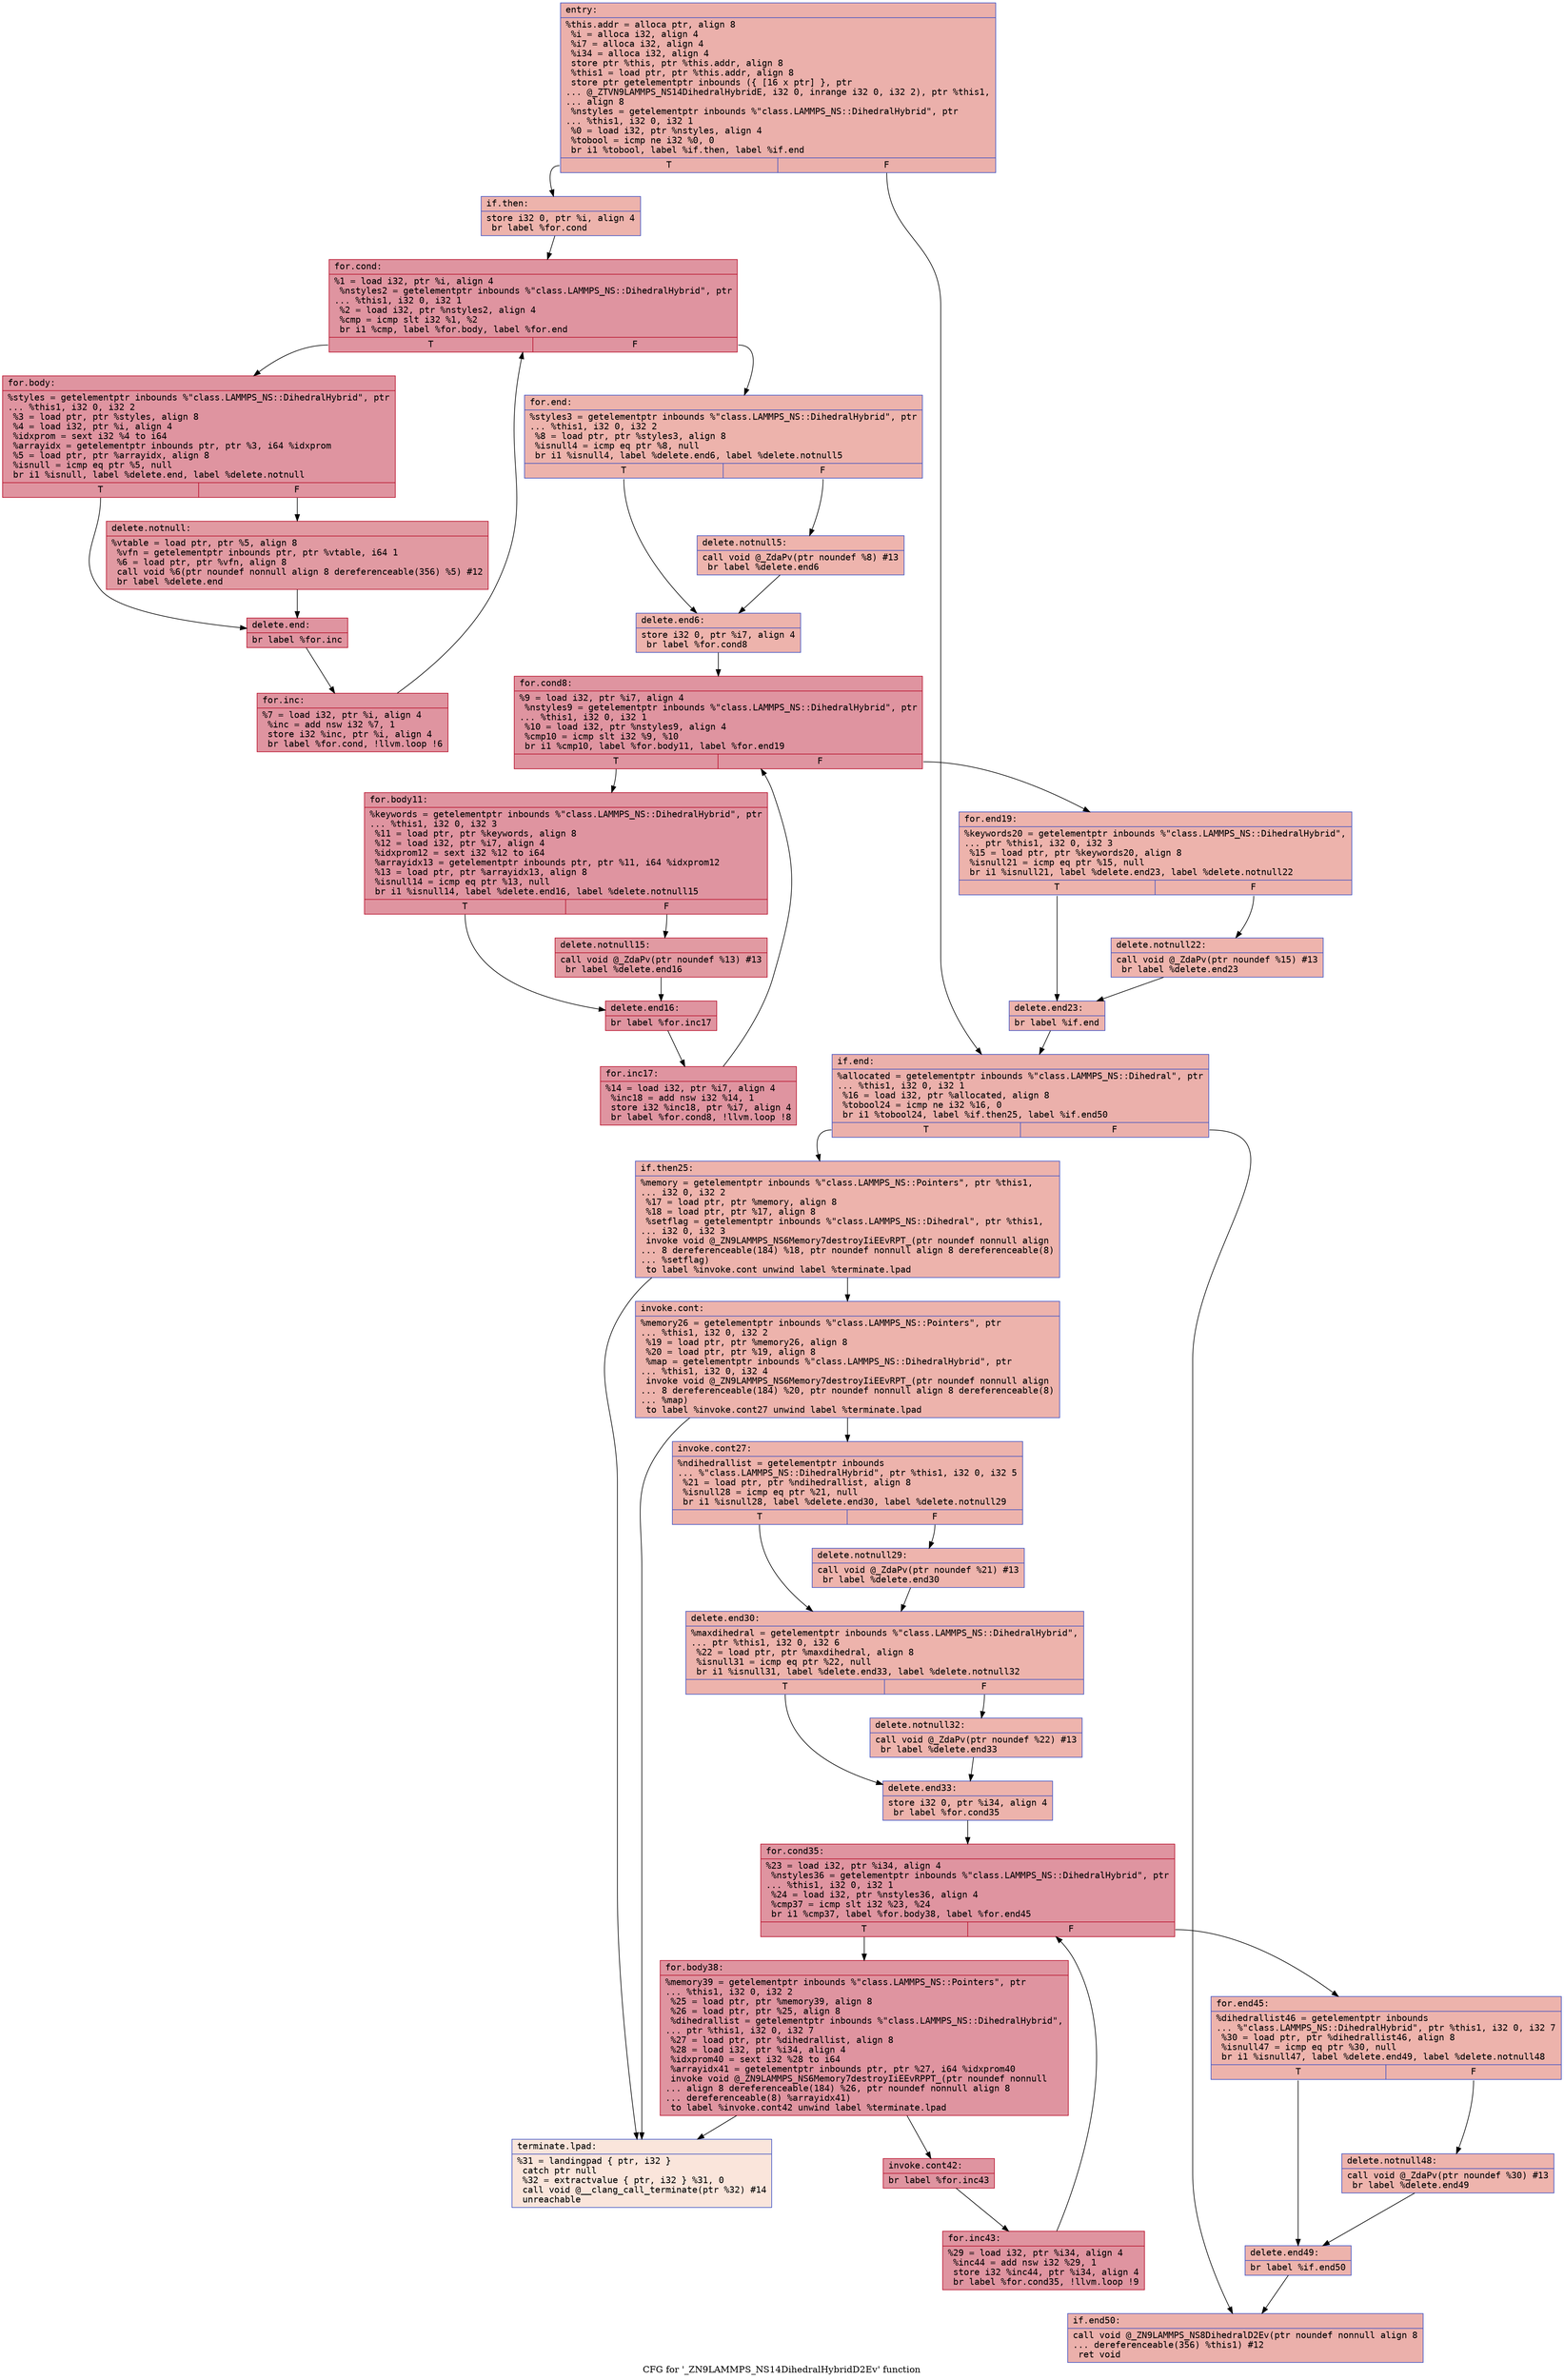 digraph "CFG for '_ZN9LAMMPS_NS14DihedralHybridD2Ev' function" {
	label="CFG for '_ZN9LAMMPS_NS14DihedralHybridD2Ev' function";

	Node0x56273aedcd80 [shape=record,color="#3d50c3ff", style=filled, fillcolor="#d24b4070" fontname="Courier",label="{entry:\l|  %this.addr = alloca ptr, align 8\l  %i = alloca i32, align 4\l  %i7 = alloca i32, align 4\l  %i34 = alloca i32, align 4\l  store ptr %this, ptr %this.addr, align 8\l  %this1 = load ptr, ptr %this.addr, align 8\l  store ptr getelementptr inbounds (\{ [16 x ptr] \}, ptr\l... @_ZTVN9LAMMPS_NS14DihedralHybridE, i32 0, inrange i32 0, i32 2), ptr %this1,\l... align 8\l  %nstyles = getelementptr inbounds %\"class.LAMMPS_NS::DihedralHybrid\", ptr\l... %this1, i32 0, i32 1\l  %0 = load i32, ptr %nstyles, align 4\l  %tobool = icmp ne i32 %0, 0\l  br i1 %tobool, label %if.then, label %if.end\l|{<s0>T|<s1>F}}"];
	Node0x56273aedcd80:s0 -> Node0x56273aedd3e0[tooltip="entry -> if.then\nProbability 62.50%" ];
	Node0x56273aedcd80:s1 -> Node0x56273aedd450[tooltip="entry -> if.end\nProbability 37.50%" ];
	Node0x56273aedd3e0 [shape=record,color="#3d50c3ff", style=filled, fillcolor="#d6524470" fontname="Courier",label="{if.then:\l|  store i32 0, ptr %i, align 4\l  br label %for.cond\l}"];
	Node0x56273aedd3e0 -> Node0x56273aedd670[tooltip="if.then -> for.cond\nProbability 100.00%" ];
	Node0x56273aedd670 [shape=record,color="#b70d28ff", style=filled, fillcolor="#b70d2870" fontname="Courier",label="{for.cond:\l|  %1 = load i32, ptr %i, align 4\l  %nstyles2 = getelementptr inbounds %\"class.LAMMPS_NS::DihedralHybrid\", ptr\l... %this1, i32 0, i32 1\l  %2 = load i32, ptr %nstyles2, align 4\l  %cmp = icmp slt i32 %1, %2\l  br i1 %cmp, label %for.body, label %for.end\l|{<s0>T|<s1>F}}"];
	Node0x56273aedd670:s0 -> Node0x56273aeddb40[tooltip="for.cond -> for.body\nProbability 96.88%" ];
	Node0x56273aedd670:s1 -> Node0x56273aeddbc0[tooltip="for.cond -> for.end\nProbability 3.12%" ];
	Node0x56273aeddb40 [shape=record,color="#b70d28ff", style=filled, fillcolor="#b70d2870" fontname="Courier",label="{for.body:\l|  %styles = getelementptr inbounds %\"class.LAMMPS_NS::DihedralHybrid\", ptr\l... %this1, i32 0, i32 2\l  %3 = load ptr, ptr %styles, align 8\l  %4 = load i32, ptr %i, align 4\l  %idxprom = sext i32 %4 to i64\l  %arrayidx = getelementptr inbounds ptr, ptr %3, i64 %idxprom\l  %5 = load ptr, ptr %arrayidx, align 8\l  %isnull = icmp eq ptr %5, null\l  br i1 %isnull, label %delete.end, label %delete.notnull\l|{<s0>T|<s1>F}}"];
	Node0x56273aeddb40:s0 -> Node0x56273aede1b0[tooltip="for.body -> delete.end\nProbability 37.50%" ];
	Node0x56273aeddb40:s1 -> Node0x56273aede230[tooltip="for.body -> delete.notnull\nProbability 62.50%" ];
	Node0x56273aede230 [shape=record,color="#b70d28ff", style=filled, fillcolor="#bb1b2c70" fontname="Courier",label="{delete.notnull:\l|  %vtable = load ptr, ptr %5, align 8\l  %vfn = getelementptr inbounds ptr, ptr %vtable, i64 1\l  %6 = load ptr, ptr %vfn, align 8\l  call void %6(ptr noundef nonnull align 8 dereferenceable(356) %5) #12\l  br label %delete.end\l}"];
	Node0x56273aede230 -> Node0x56273aede1b0[tooltip="delete.notnull -> delete.end\nProbability 100.00%" ];
	Node0x56273aede1b0 [shape=record,color="#b70d28ff", style=filled, fillcolor="#b70d2870" fontname="Courier",label="{delete.end:\l|  br label %for.inc\l}"];
	Node0x56273aede1b0 -> Node0x56273aede770[tooltip="delete.end -> for.inc\nProbability 100.00%" ];
	Node0x56273aede770 [shape=record,color="#b70d28ff", style=filled, fillcolor="#b70d2870" fontname="Courier",label="{for.inc:\l|  %7 = load i32, ptr %i, align 4\l  %inc = add nsw i32 %7, 1\l  store i32 %inc, ptr %i, align 4\l  br label %for.cond, !llvm.loop !6\l}"];
	Node0x56273aede770 -> Node0x56273aedd670[tooltip="for.inc -> for.cond\nProbability 100.00%" ];
	Node0x56273aeddbc0 [shape=record,color="#3d50c3ff", style=filled, fillcolor="#d6524470" fontname="Courier",label="{for.end:\l|  %styles3 = getelementptr inbounds %\"class.LAMMPS_NS::DihedralHybrid\", ptr\l... %this1, i32 0, i32 2\l  %8 = load ptr, ptr %styles3, align 8\l  %isnull4 = icmp eq ptr %8, null\l  br i1 %isnull4, label %delete.end6, label %delete.notnull5\l|{<s0>T|<s1>F}}"];
	Node0x56273aeddbc0:s0 -> Node0x56273aedf960[tooltip="for.end -> delete.end6\nProbability 37.50%" ];
	Node0x56273aeddbc0:s1 -> Node0x56273aedf9e0[tooltip="for.end -> delete.notnull5\nProbability 62.50%" ];
	Node0x56273aedf9e0 [shape=record,color="#3d50c3ff", style=filled, fillcolor="#d8564670" fontname="Courier",label="{delete.notnull5:\l|  call void @_ZdaPv(ptr noundef %8) #13\l  br label %delete.end6\l}"];
	Node0x56273aedf9e0 -> Node0x56273aedf960[tooltip="delete.notnull5 -> delete.end6\nProbability 100.00%" ];
	Node0x56273aedf960 [shape=record,color="#3d50c3ff", style=filled, fillcolor="#d6524470" fontname="Courier",label="{delete.end6:\l|  store i32 0, ptr %i7, align 4\l  br label %for.cond8\l}"];
	Node0x56273aedf960 -> Node0x56273aedfe00[tooltip="delete.end6 -> for.cond8\nProbability 100.00%" ];
	Node0x56273aedfe00 [shape=record,color="#b70d28ff", style=filled, fillcolor="#b70d2870" fontname="Courier",label="{for.cond8:\l|  %9 = load i32, ptr %i7, align 4\l  %nstyles9 = getelementptr inbounds %\"class.LAMMPS_NS::DihedralHybrid\", ptr\l... %this1, i32 0, i32 1\l  %10 = load i32, ptr %nstyles9, align 4\l  %cmp10 = icmp slt i32 %9, %10\l  br i1 %cmp10, label %for.body11, label %for.end19\l|{<s0>T|<s1>F}}"];
	Node0x56273aedfe00:s0 -> Node0x56273aee0140[tooltip="for.cond8 -> for.body11\nProbability 96.88%" ];
	Node0x56273aedfe00:s1 -> Node0x56273aee01c0[tooltip="for.cond8 -> for.end19\nProbability 3.12%" ];
	Node0x56273aee0140 [shape=record,color="#b70d28ff", style=filled, fillcolor="#b70d2870" fontname="Courier",label="{for.body11:\l|  %keywords = getelementptr inbounds %\"class.LAMMPS_NS::DihedralHybrid\", ptr\l... %this1, i32 0, i32 3\l  %11 = load ptr, ptr %keywords, align 8\l  %12 = load i32, ptr %i7, align 4\l  %idxprom12 = sext i32 %12 to i64\l  %arrayidx13 = getelementptr inbounds ptr, ptr %11, i64 %idxprom12\l  %13 = load ptr, ptr %arrayidx13, align 8\l  %isnull14 = icmp eq ptr %13, null\l  br i1 %isnull14, label %delete.end16, label %delete.notnull15\l|{<s0>T|<s1>F}}"];
	Node0x56273aee0140:s0 -> Node0x56273aee07c0[tooltip="for.body11 -> delete.end16\nProbability 37.50%" ];
	Node0x56273aee0140:s1 -> Node0x56273aee0870[tooltip="for.body11 -> delete.notnull15\nProbability 62.50%" ];
	Node0x56273aee0870 [shape=record,color="#b70d28ff", style=filled, fillcolor="#bb1b2c70" fontname="Courier",label="{delete.notnull15:\l|  call void @_ZdaPv(ptr noundef %13) #13\l  br label %delete.end16\l}"];
	Node0x56273aee0870 -> Node0x56273aee07c0[tooltip="delete.notnull15 -> delete.end16\nProbability 100.00%" ];
	Node0x56273aee07c0 [shape=record,color="#b70d28ff", style=filled, fillcolor="#b70d2870" fontname="Courier",label="{delete.end16:\l|  br label %for.inc17\l}"];
	Node0x56273aee07c0 -> Node0x56273aee0bd0[tooltip="delete.end16 -> for.inc17\nProbability 100.00%" ];
	Node0x56273aee0bd0 [shape=record,color="#b70d28ff", style=filled, fillcolor="#b70d2870" fontname="Courier",label="{for.inc17:\l|  %14 = load i32, ptr %i7, align 4\l  %inc18 = add nsw i32 %14, 1\l  store i32 %inc18, ptr %i7, align 4\l  br label %for.cond8, !llvm.loop !8\l}"];
	Node0x56273aee0bd0 -> Node0x56273aedfe00[tooltip="for.inc17 -> for.cond8\nProbability 100.00%" ];
	Node0x56273aee01c0 [shape=record,color="#3d50c3ff", style=filled, fillcolor="#d6524470" fontname="Courier",label="{for.end19:\l|  %keywords20 = getelementptr inbounds %\"class.LAMMPS_NS::DihedralHybrid\",\l... ptr %this1, i32 0, i32 3\l  %15 = load ptr, ptr %keywords20, align 8\l  %isnull21 = icmp eq ptr %15, null\l  br i1 %isnull21, label %delete.end23, label %delete.notnull22\l|{<s0>T|<s1>F}}"];
	Node0x56273aee01c0:s0 -> Node0x56273aee1200[tooltip="for.end19 -> delete.end23\nProbability 37.50%" ];
	Node0x56273aee01c0:s1 -> Node0x56273aee12b0[tooltip="for.end19 -> delete.notnull22\nProbability 62.50%" ];
	Node0x56273aee12b0 [shape=record,color="#3d50c3ff", style=filled, fillcolor="#d8564670" fontname="Courier",label="{delete.notnull22:\l|  call void @_ZdaPv(ptr noundef %15) #13\l  br label %delete.end23\l}"];
	Node0x56273aee12b0 -> Node0x56273aee1200[tooltip="delete.notnull22 -> delete.end23\nProbability 100.00%" ];
	Node0x56273aee1200 [shape=record,color="#3d50c3ff", style=filled, fillcolor="#d6524470" fontname="Courier",label="{delete.end23:\l|  br label %if.end\l}"];
	Node0x56273aee1200 -> Node0x56273aedd450[tooltip="delete.end23 -> if.end\nProbability 100.00%" ];
	Node0x56273aedd450 [shape=record,color="#3d50c3ff", style=filled, fillcolor="#d24b4070" fontname="Courier",label="{if.end:\l|  %allocated = getelementptr inbounds %\"class.LAMMPS_NS::Dihedral\", ptr\l... %this1, i32 0, i32 1\l  %16 = load i32, ptr %allocated, align 8\l  %tobool24 = icmp ne i32 %16, 0\l  br i1 %tobool24, label %if.then25, label %if.end50\l|{<s0>T|<s1>F}}"];
	Node0x56273aedd450:s0 -> Node0x56273aedcac0[tooltip="if.end -> if.then25\nProbability 62.50%" ];
	Node0x56273aedd450:s1 -> Node0x56273aedcb40[tooltip="if.end -> if.end50\nProbability 37.50%" ];
	Node0x56273aedcac0 [shape=record,color="#3d50c3ff", style=filled, fillcolor="#d6524470" fontname="Courier",label="{if.then25:\l|  %memory = getelementptr inbounds %\"class.LAMMPS_NS::Pointers\", ptr %this1,\l... i32 0, i32 2\l  %17 = load ptr, ptr %memory, align 8\l  %18 = load ptr, ptr %17, align 8\l  %setflag = getelementptr inbounds %\"class.LAMMPS_NS::Dihedral\", ptr %this1,\l... i32 0, i32 3\l  invoke void @_ZN9LAMMPS_NS6Memory7destroyIiEEvRPT_(ptr noundef nonnull align\l... 8 dereferenceable(184) %18, ptr noundef nonnull align 8 dereferenceable(8)\l... %setflag)\l          to label %invoke.cont unwind label %terminate.lpad\l}"];
	Node0x56273aedcac0 -> Node0x56273aee2aa0[tooltip="if.then25 -> invoke.cont\nProbability 100.00%" ];
	Node0x56273aedcac0 -> Node0x56273aee2b20[tooltip="if.then25 -> terminate.lpad\nProbability 0.00%" ];
	Node0x56273aee2aa0 [shape=record,color="#3d50c3ff", style=filled, fillcolor="#d6524470" fontname="Courier",label="{invoke.cont:\l|  %memory26 = getelementptr inbounds %\"class.LAMMPS_NS::Pointers\", ptr\l... %this1, i32 0, i32 2\l  %19 = load ptr, ptr %memory26, align 8\l  %20 = load ptr, ptr %19, align 8\l  %map = getelementptr inbounds %\"class.LAMMPS_NS::DihedralHybrid\", ptr\l... %this1, i32 0, i32 4\l  invoke void @_ZN9LAMMPS_NS6Memory7destroyIiEEvRPT_(ptr noundef nonnull align\l... 8 dereferenceable(184) %20, ptr noundef nonnull align 8 dereferenceable(8)\l... %map)\l          to label %invoke.cont27 unwind label %terminate.lpad\l}"];
	Node0x56273aee2aa0 -> Node0x56273aee3150[tooltip="invoke.cont -> invoke.cont27\nProbability 100.00%" ];
	Node0x56273aee2aa0 -> Node0x56273aee2b20[tooltip="invoke.cont -> terminate.lpad\nProbability 0.00%" ];
	Node0x56273aee3150 [shape=record,color="#3d50c3ff", style=filled, fillcolor="#d6524470" fontname="Courier",label="{invoke.cont27:\l|  %ndihedrallist = getelementptr inbounds\l... %\"class.LAMMPS_NS::DihedralHybrid\", ptr %this1, i32 0, i32 5\l  %21 = load ptr, ptr %ndihedrallist, align 8\l  %isnull28 = icmp eq ptr %21, null\l  br i1 %isnull28, label %delete.end30, label %delete.notnull29\l|{<s0>T|<s1>F}}"];
	Node0x56273aee3150:s0 -> Node0x56273aee3540[tooltip="invoke.cont27 -> delete.end30\nProbability 37.50%" ];
	Node0x56273aee3150:s1 -> Node0x56273aee35f0[tooltip="invoke.cont27 -> delete.notnull29\nProbability 62.50%" ];
	Node0x56273aee35f0 [shape=record,color="#3d50c3ff", style=filled, fillcolor="#d8564670" fontname="Courier",label="{delete.notnull29:\l|  call void @_ZdaPv(ptr noundef %21) #13\l  br label %delete.end30\l}"];
	Node0x56273aee35f0 -> Node0x56273aee3540[tooltip="delete.notnull29 -> delete.end30\nProbability 100.00%" ];
	Node0x56273aee3540 [shape=record,color="#3d50c3ff", style=filled, fillcolor="#d6524470" fontname="Courier",label="{delete.end30:\l|  %maxdihedral = getelementptr inbounds %\"class.LAMMPS_NS::DihedralHybrid\",\l... ptr %this1, i32 0, i32 6\l  %22 = load ptr, ptr %maxdihedral, align 8\l  %isnull31 = icmp eq ptr %22, null\l  br i1 %isnull31, label %delete.end33, label %delete.notnull32\l|{<s0>T|<s1>F}}"];
	Node0x56273aee3540:s0 -> Node0x56273aee3ae0[tooltip="delete.end30 -> delete.end33\nProbability 37.50%" ];
	Node0x56273aee3540:s1 -> Node0x56273aee3b90[tooltip="delete.end30 -> delete.notnull32\nProbability 62.50%" ];
	Node0x56273aee3b90 [shape=record,color="#3d50c3ff", style=filled, fillcolor="#d8564670" fontname="Courier",label="{delete.notnull32:\l|  call void @_ZdaPv(ptr noundef %22) #13\l  br label %delete.end33\l}"];
	Node0x56273aee3b90 -> Node0x56273aee3ae0[tooltip="delete.notnull32 -> delete.end33\nProbability 100.00%" ];
	Node0x56273aee3ae0 [shape=record,color="#3d50c3ff", style=filled, fillcolor="#d6524470" fontname="Courier",label="{delete.end33:\l|  store i32 0, ptr %i34, align 4\l  br label %for.cond35\l}"];
	Node0x56273aee3ae0 -> Node0x56273aee3f10[tooltip="delete.end33 -> for.cond35\nProbability 100.00%" ];
	Node0x56273aee3f10 [shape=record,color="#b70d28ff", style=filled, fillcolor="#b70d2870" fontname="Courier",label="{for.cond35:\l|  %23 = load i32, ptr %i34, align 4\l  %nstyles36 = getelementptr inbounds %\"class.LAMMPS_NS::DihedralHybrid\", ptr\l... %this1, i32 0, i32 1\l  %24 = load i32, ptr %nstyles36, align 4\l  %cmp37 = icmp slt i32 %23, %24\l  br i1 %cmp37, label %for.body38, label %for.end45\l|{<s0>T|<s1>F}}"];
	Node0x56273aee3f10:s0 -> Node0x56273aee4220[tooltip="for.cond35 -> for.body38\nProbability 96.88%" ];
	Node0x56273aee3f10:s1 -> Node0x56273aee42a0[tooltip="for.cond35 -> for.end45\nProbability 3.12%" ];
	Node0x56273aee4220 [shape=record,color="#b70d28ff", style=filled, fillcolor="#b70d2870" fontname="Courier",label="{for.body38:\l|  %memory39 = getelementptr inbounds %\"class.LAMMPS_NS::Pointers\", ptr\l... %this1, i32 0, i32 2\l  %25 = load ptr, ptr %memory39, align 8\l  %26 = load ptr, ptr %25, align 8\l  %dihedrallist = getelementptr inbounds %\"class.LAMMPS_NS::DihedralHybrid\",\l... ptr %this1, i32 0, i32 7\l  %27 = load ptr, ptr %dihedrallist, align 8\l  %28 = load i32, ptr %i34, align 4\l  %idxprom40 = sext i32 %28 to i64\l  %arrayidx41 = getelementptr inbounds ptr, ptr %27, i64 %idxprom40\l  invoke void @_ZN9LAMMPS_NS6Memory7destroyIiEEvRPPT_(ptr noundef nonnull\l... align 8 dereferenceable(184) %26, ptr noundef nonnull align 8\l... dereferenceable(8) %arrayidx41)\l          to label %invoke.cont42 unwind label %terminate.lpad\l}"];
	Node0x56273aee4220 -> Node0x56273aee4950[tooltip="for.body38 -> invoke.cont42\nProbability 100.00%" ];
	Node0x56273aee4220 -> Node0x56273aee2b20[tooltip="for.body38 -> terminate.lpad\nProbability 0.00%" ];
	Node0x56273aee4950 [shape=record,color="#b70d28ff", style=filled, fillcolor="#b70d2870" fontname="Courier",label="{invoke.cont42:\l|  br label %for.inc43\l}"];
	Node0x56273aee4950 -> Node0x56273aee4c70[tooltip="invoke.cont42 -> for.inc43\nProbability 100.00%" ];
	Node0x56273aee4c70 [shape=record,color="#b70d28ff", style=filled, fillcolor="#b70d2870" fontname="Courier",label="{for.inc43:\l|  %29 = load i32, ptr %i34, align 4\l  %inc44 = add nsw i32 %29, 1\l  store i32 %inc44, ptr %i34, align 4\l  br label %for.cond35, !llvm.loop !9\l}"];
	Node0x56273aee4c70 -> Node0x56273aee3f10[tooltip="for.inc43 -> for.cond35\nProbability 100.00%" ];
	Node0x56273aee42a0 [shape=record,color="#3d50c3ff", style=filled, fillcolor="#d6524470" fontname="Courier",label="{for.end45:\l|  %dihedrallist46 = getelementptr inbounds\l... %\"class.LAMMPS_NS::DihedralHybrid\", ptr %this1, i32 0, i32 7\l  %30 = load ptr, ptr %dihedrallist46, align 8\l  %isnull47 = icmp eq ptr %30, null\l  br i1 %isnull47, label %delete.end49, label %delete.notnull48\l|{<s0>T|<s1>F}}"];
	Node0x56273aee42a0:s0 -> Node0x56273aee52d0[tooltip="for.end45 -> delete.end49\nProbability 37.50%" ];
	Node0x56273aee42a0:s1 -> Node0x56273aee5380[tooltip="for.end45 -> delete.notnull48\nProbability 62.50%" ];
	Node0x56273aee5380 [shape=record,color="#3d50c3ff", style=filled, fillcolor="#d8564670" fontname="Courier",label="{delete.notnull48:\l|  call void @_ZdaPv(ptr noundef %30) #13\l  br label %delete.end49\l}"];
	Node0x56273aee5380 -> Node0x56273aee52d0[tooltip="delete.notnull48 -> delete.end49\nProbability 100.00%" ];
	Node0x56273aee52d0 [shape=record,color="#3d50c3ff", style=filled, fillcolor="#d6524470" fontname="Courier",label="{delete.end49:\l|  br label %if.end50\l}"];
	Node0x56273aee52d0 -> Node0x56273aedcb40[tooltip="delete.end49 -> if.end50\nProbability 100.00%" ];
	Node0x56273aedcb40 [shape=record,color="#3d50c3ff", style=filled, fillcolor="#d24b4070" fontname="Courier",label="{if.end50:\l|  call void @_ZN9LAMMPS_NS8DihedralD2Ev(ptr noundef nonnull align 8\l... dereferenceable(356) %this1) #12\l  ret void\l}"];
	Node0x56273aee2b20 [shape=record,color="#3d50c3ff", style=filled, fillcolor="#f4c5ad70" fontname="Courier",label="{terminate.lpad:\l|  %31 = landingpad \{ ptr, i32 \}\l          catch ptr null\l  %32 = extractvalue \{ ptr, i32 \} %31, 0\l  call void @__clang_call_terminate(ptr %32) #14\l  unreachable\l}"];
}
